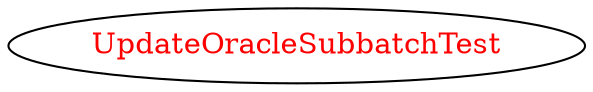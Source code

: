 digraph dependencyGraph {
 concentrate=true;
 ranksep="2.0";
 rankdir="LR"; 
 splines="ortho";
"UpdateOracleSubbatchTest" [fontcolor="red"];
}